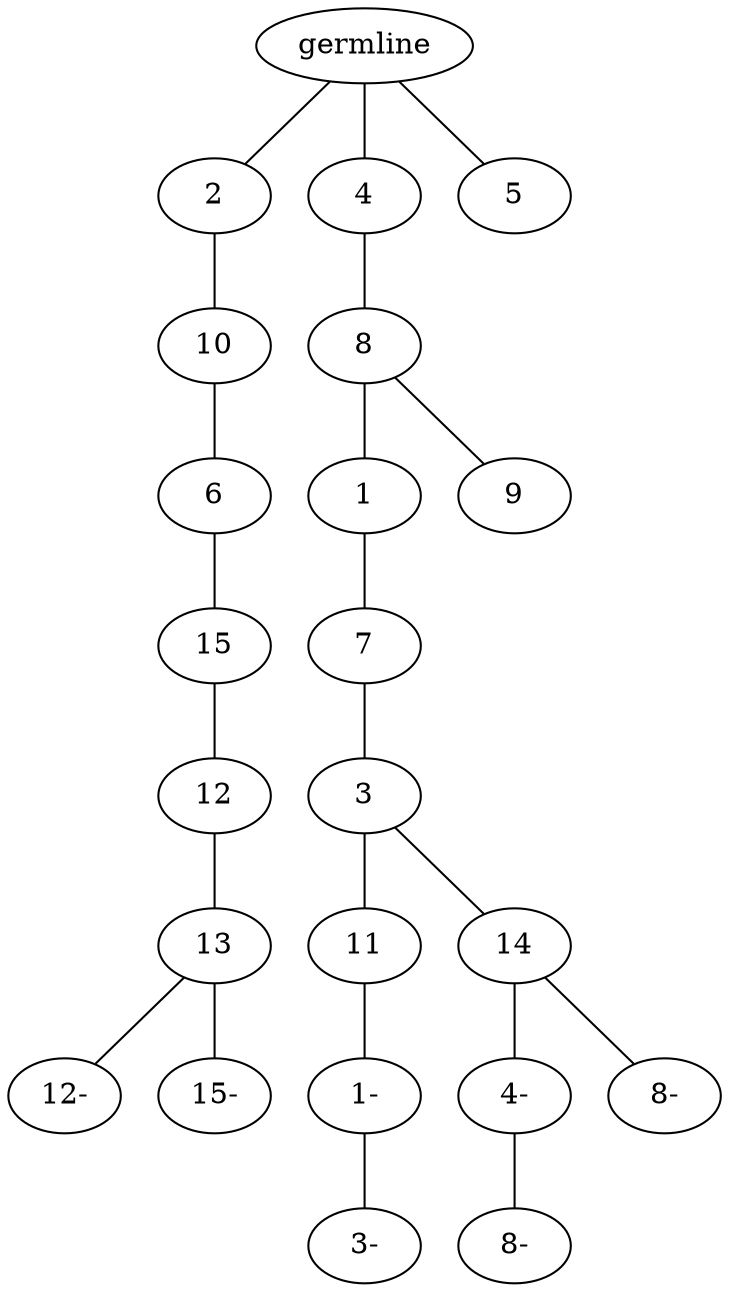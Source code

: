 graph tree {
    "140665385376304" [label="germline"];
    "140665385563520" [label="2"];
    "140665385399440" [label="10"];
    "140665385399056" [label="6"];
    "140665385399248" [label="15"];
    "140665385564192" [label="12"];
    "140665385564480" [label="13"];
    "140665385564768" [label="12-"];
    "140665385564576" [label="15-"];
    "140665385564720" [label="4"];
    "140665385399008" [label="8"];
    "140665385400688" [label="1"];
    "140665385400256" [label="7"];
    "140665385400832" [label="3"];
    "140665385401120" [label="11"];
    "140665385401456" [label="1-"];
    "140665385401744" [label="3-"];
    "140665385401984" [label="14"];
    "140665385401168" [label="4-"];
    "140665385402128" [label="8-"];
    "140665385402272" [label="8-"];
    "140665385400928" [label="9"];
    "140665385399968" [label="5"];
    "140665385376304" -- "140665385563520";
    "140665385376304" -- "140665385564720";
    "140665385376304" -- "140665385399968";
    "140665385563520" -- "140665385399440";
    "140665385399440" -- "140665385399056";
    "140665385399056" -- "140665385399248";
    "140665385399248" -- "140665385564192";
    "140665385564192" -- "140665385564480";
    "140665385564480" -- "140665385564768";
    "140665385564480" -- "140665385564576";
    "140665385564720" -- "140665385399008";
    "140665385399008" -- "140665385400688";
    "140665385399008" -- "140665385400928";
    "140665385400688" -- "140665385400256";
    "140665385400256" -- "140665385400832";
    "140665385400832" -- "140665385401120";
    "140665385400832" -- "140665385401984";
    "140665385401120" -- "140665385401456";
    "140665385401456" -- "140665385401744";
    "140665385401984" -- "140665385401168";
    "140665385401984" -- "140665385402272";
    "140665385401168" -- "140665385402128";
}
